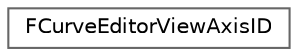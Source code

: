 digraph "Graphical Class Hierarchy"
{
 // INTERACTIVE_SVG=YES
 // LATEX_PDF_SIZE
  bgcolor="transparent";
  edge [fontname=Helvetica,fontsize=10,labelfontname=Helvetica,labelfontsize=10];
  node [fontname=Helvetica,fontsize=10,shape=box,height=0.2,width=0.4];
  rankdir="LR";
  Node0 [id="Node000000",label="FCurveEditorViewAxisID",height=0.2,width=0.4,color="grey40", fillcolor="white", style="filled",URL="$d8/d41/structFCurveEditorViewAxisID.html",tooltip="Identifier for a specific axis on a view."];
}
